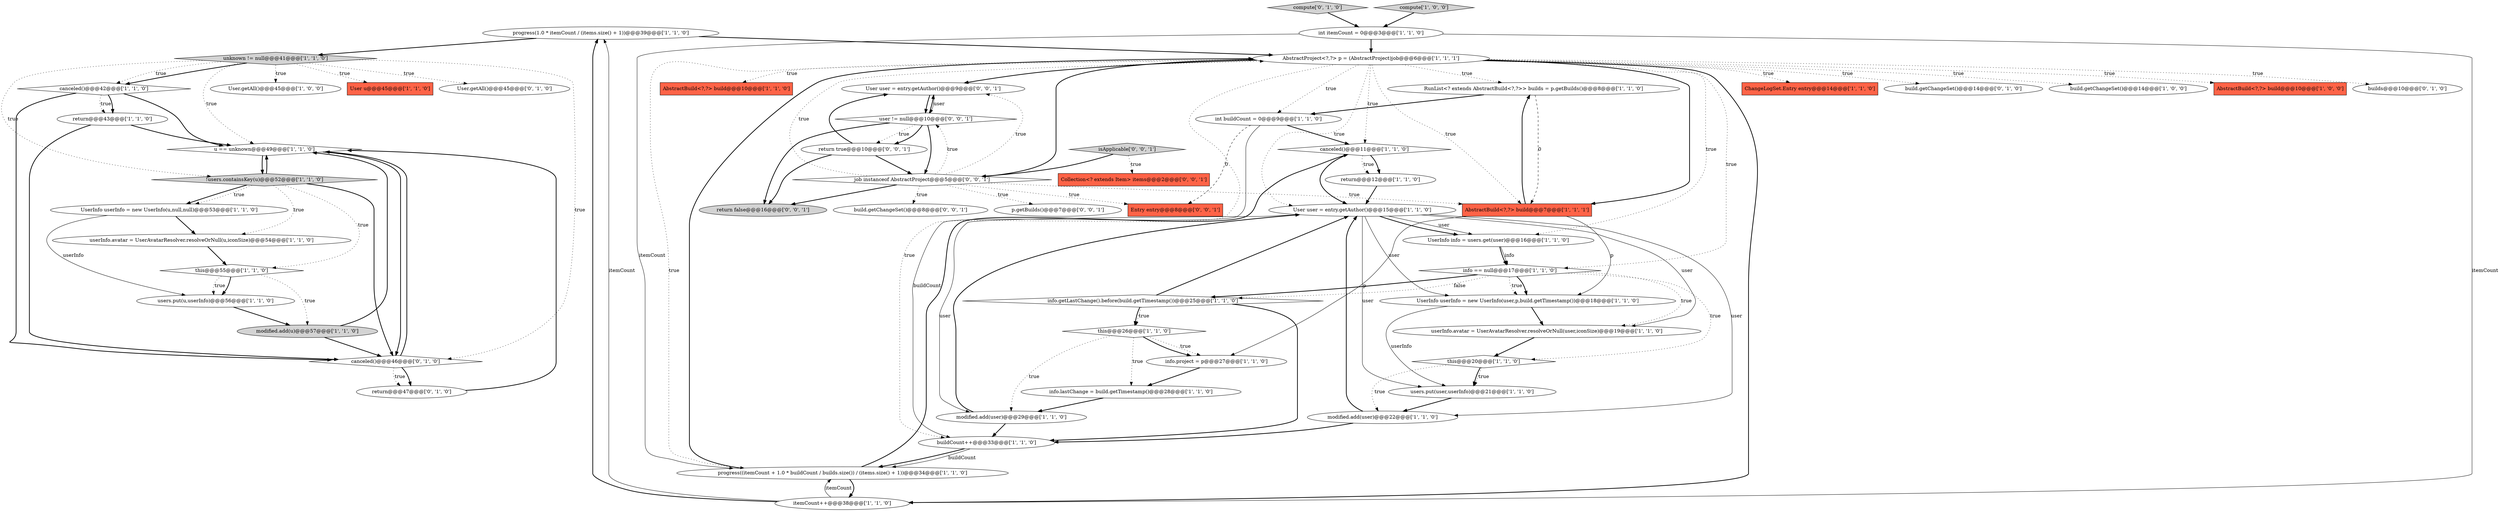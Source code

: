 digraph {
14 [style = filled, label = "u == unknown@@@49@@@['1', '1', '0']", fillcolor = white, shape = diamond image = "AAA0AAABBB1BBB"];
40 [style = filled, label = "ChangeLogSet.Entry entry@@@14@@@['1', '1', '0']", fillcolor = tomato, shape = box image = "AAA0AAABBB1BBB"];
29 [style = filled, label = "modified.add(user)@@@22@@@['1', '1', '0']", fillcolor = white, shape = ellipse image = "AAA0AAABBB1BBB"];
41 [style = filled, label = "build.getChangeSet()@@@14@@@['0', '1', '0']", fillcolor = white, shape = ellipse image = "AAA0AAABBB2BBB"];
27 [style = filled, label = "modified.add(u)@@@57@@@['1', '1', '0']", fillcolor = lightgray, shape = ellipse image = "AAA0AAABBB1BBB"];
48 [style = filled, label = "Collection<? extends Item> items@@@2@@@['0', '0', '1']", fillcolor = tomato, shape = box image = "AAA0AAABBB3BBB"];
28 [style = filled, label = "progress(1.0 * itemCount / (items.size() + 1))@@@39@@@['1', '1', '0']", fillcolor = white, shape = ellipse image = "AAA0AAABBB1BBB"];
1 [style = filled, label = "this@@@55@@@['1', '1', '0']", fillcolor = white, shape = diamond image = "AAA0AAABBB1BBB"];
13 [style = filled, label = "canceled()@@@11@@@['1', '1', '0']", fillcolor = white, shape = diamond image = "AAA0AAABBB1BBB"];
6 [style = filled, label = "int buildCount = 0@@@9@@@['1', '1', '0']", fillcolor = white, shape = ellipse image = "AAA0AAABBB1BBB"];
7 [style = filled, label = "progress((itemCount + 1.0 * buildCount / builds.size()) / (items.size() + 1))@@@34@@@['1', '1', '0']", fillcolor = white, shape = ellipse image = "AAA0AAABBB1BBB"];
15 [style = filled, label = "build.getChangeSet()@@@14@@@['1', '0', '0']", fillcolor = white, shape = ellipse image = "AAA0AAABBB1BBB"];
16 [style = filled, label = "User.getAll()@@@45@@@['1', '0', '0']", fillcolor = white, shape = ellipse image = "AAA0AAABBB1BBB"];
17 [style = filled, label = "!users.containsKey(u)@@@52@@@['1', '1', '0']", fillcolor = lightgray, shape = diamond image = "AAA0AAABBB1BBB"];
56 [style = filled, label = "Entry entry@@@8@@@['0', '0', '1']", fillcolor = tomato, shape = box image = "AAA0AAABBB3BBB"];
36 [style = filled, label = "int itemCount = 0@@@3@@@['1', '1', '0']", fillcolor = white, shape = ellipse image = "AAA0AAABBB1BBB"];
47 [style = filled, label = "build.getChangeSet()@@@8@@@['0', '0', '1']", fillcolor = white, shape = ellipse image = "AAA0AAABBB3BBB"];
0 [style = filled, label = "AbstractProject<?,?> p = (AbstractProject)job@@@6@@@['1', '1', '1']", fillcolor = white, shape = ellipse image = "AAA0AAABBB1BBB"];
18 [style = filled, label = "RunList<? extends AbstractBuild<?,?>> builds = p.getBuilds()@@@8@@@['1', '1', '0']", fillcolor = white, shape = ellipse image = "AAA0AAABBB1BBB"];
4 [style = filled, label = "AbstractBuild<?,?> build@@@10@@@['1', '0', '0']", fillcolor = tomato, shape = box image = "AAA0AAABBB1BBB"];
10 [style = filled, label = "info == null@@@17@@@['1', '1', '0']", fillcolor = white, shape = diamond image = "AAA0AAABBB1BBB"];
30 [style = filled, label = "userInfo.avatar = UserAvatarResolver.resolveOrNull(user,iconSize)@@@19@@@['1', '1', '0']", fillcolor = white, shape = ellipse image = "AAA0AAABBB1BBB"];
19 [style = filled, label = "this@@@20@@@['1', '1', '0']", fillcolor = white, shape = diamond image = "AAA0AAABBB1BBB"];
34 [style = filled, label = "info.getLastChange().before(build.getTimestamp())@@@25@@@['1', '1', '0']", fillcolor = white, shape = diamond image = "AAA0AAABBB1BBB"];
42 [style = filled, label = "builds@@@10@@@['0', '1', '0']", fillcolor = white, shape = ellipse image = "AAA0AAABBB2BBB"];
45 [style = filled, label = "compute['0', '1', '0']", fillcolor = lightgray, shape = diamond image = "AAA0AAABBB2BBB"];
3 [style = filled, label = "canceled()@@@42@@@['1', '1', '0']", fillcolor = white, shape = diamond image = "AAA0AAABBB1BBB"];
9 [style = filled, label = "info.project = p@@@27@@@['1', '1', '0']", fillcolor = white, shape = ellipse image = "AAA0AAABBB1BBB"];
33 [style = filled, label = "UserInfo info = users.get(user)@@@16@@@['1', '1', '0']", fillcolor = white, shape = ellipse image = "AAA0AAABBB1BBB"];
44 [style = filled, label = "canceled()@@@46@@@['0', '1', '0']", fillcolor = white, shape = diamond image = "AAA1AAABBB2BBB"];
31 [style = filled, label = "User u@@@45@@@['1', '1', '0']", fillcolor = tomato, shape = box image = "AAA0AAABBB1BBB"];
22 [style = filled, label = "users.put(u,userInfo)@@@56@@@['1', '1', '0']", fillcolor = white, shape = ellipse image = "AAA0AAABBB1BBB"];
24 [style = filled, label = "this@@@26@@@['1', '1', '0']", fillcolor = white, shape = diamond image = "AAA0AAABBB1BBB"];
25 [style = filled, label = "users.put(user,userInfo)@@@21@@@['1', '1', '0']", fillcolor = white, shape = ellipse image = "AAA0AAABBB1BBB"];
8 [style = filled, label = "itemCount++@@@38@@@['1', '1', '0']", fillcolor = white, shape = ellipse image = "AAA0AAABBB1BBB"];
35 [style = filled, label = "buildCount++@@@33@@@['1', '1', '0']", fillcolor = white, shape = ellipse image = "AAA0AAABBB1BBB"];
55 [style = filled, label = "return true@@@10@@@['0', '0', '1']", fillcolor = white, shape = ellipse image = "AAA0AAABBB3BBB"];
51 [style = filled, label = "return false@@@16@@@['0', '0', '1']", fillcolor = lightgray, shape = ellipse image = "AAA0AAABBB3BBB"];
39 [style = filled, label = "AbstractBuild<?,?> build@@@7@@@['1', '1', '1']", fillcolor = tomato, shape = box image = "AAA0AAABBB1BBB"];
46 [style = filled, label = "return@@@47@@@['0', '1', '0']", fillcolor = white, shape = ellipse image = "AAA1AAABBB2BBB"];
52 [style = filled, label = "job instanceof AbstractProject@@@5@@@['0', '0', '1']", fillcolor = white, shape = diamond image = "AAA0AAABBB3BBB"];
26 [style = filled, label = "return@@@43@@@['1', '1', '0']", fillcolor = white, shape = ellipse image = "AAA0AAABBB1BBB"];
5 [style = filled, label = "User user = entry.getAuthor()@@@15@@@['1', '1', '0']", fillcolor = white, shape = ellipse image = "AAA0AAABBB1BBB"];
23 [style = filled, label = "return@@@12@@@['1', '1', '0']", fillcolor = white, shape = ellipse image = "AAA0AAABBB1BBB"];
50 [style = filled, label = "isApplicable['0', '0', '1']", fillcolor = lightgray, shape = diamond image = "AAA0AAABBB3BBB"];
53 [style = filled, label = "User user = entry.getAuthor()@@@9@@@['0', '0', '1']", fillcolor = white, shape = ellipse image = "AAA0AAABBB3BBB"];
54 [style = filled, label = "user != null@@@10@@@['0', '0', '1']", fillcolor = white, shape = diamond image = "AAA0AAABBB3BBB"];
11 [style = filled, label = "UserInfo userInfo = new UserInfo(u,null,null)@@@53@@@['1', '1', '0']", fillcolor = white, shape = ellipse image = "AAA0AAABBB1BBB"];
12 [style = filled, label = "UserInfo userInfo = new UserInfo(user,p,build.getTimestamp())@@@18@@@['1', '1', '0']", fillcolor = white, shape = ellipse image = "AAA0AAABBB1BBB"];
37 [style = filled, label = "compute['1', '0', '0']", fillcolor = lightgray, shape = diamond image = "AAA0AAABBB1BBB"];
20 [style = filled, label = "AbstractBuild<?,?> build@@@10@@@['1', '1', '0']", fillcolor = tomato, shape = box image = "AAA0AAABBB1BBB"];
21 [style = filled, label = "unknown != null@@@41@@@['1', '1', '0']", fillcolor = lightgray, shape = diamond image = "AAA0AAABBB1BBB"];
2 [style = filled, label = "modified.add(user)@@@29@@@['1', '1', '0']", fillcolor = white, shape = ellipse image = "AAA0AAABBB1BBB"];
43 [style = filled, label = "User.getAll()@@@45@@@['0', '1', '0']", fillcolor = white, shape = ellipse image = "AAA0AAABBB2BBB"];
38 [style = filled, label = "userInfo.avatar = UserAvatarResolver.resolveOrNull(u,iconSize)@@@54@@@['1', '1', '0']", fillcolor = white, shape = ellipse image = "AAA0AAABBB1BBB"];
32 [style = filled, label = "info.lastChange = build.getTimestamp()@@@28@@@['1', '1', '0']", fillcolor = white, shape = ellipse image = "AAA0AAABBB1BBB"];
49 [style = filled, label = "p.getBuilds()@@@7@@@['0', '0', '1']", fillcolor = white, shape = ellipse image = "AAA0AAABBB3BBB"];
28->21 [style = bold, label=""];
0->10 [style = dotted, label="true"];
21->3 [style = bold, label=""];
12->25 [style = solid, label="userInfo"];
0->6 [style = dotted, label="true"];
5->33 [style = solid, label="user"];
52->54 [style = dotted, label="true"];
1->27 [style = dotted, label="true"];
50->48 [style = dotted, label="true"];
10->12 [style = dotted, label="true"];
53->54 [style = solid, label="user"];
21->44 [style = dotted, label="true"];
18->39 [style = dashed, label="0"];
0->13 [style = dotted, label="true"];
17->14 [style = bold, label=""];
0->8 [style = bold, label=""];
39->18 [style = bold, label=""];
12->30 [style = bold, label=""];
7->13 [style = bold, label=""];
34->24 [style = dotted, label="true"];
21->43 [style = dotted, label="true"];
0->42 [style = dotted, label="true"];
5->25 [style = solid, label="user"];
7->0 [style = bold, label=""];
0->53 [style = bold, label=""];
5->33 [style = bold, label=""];
5->30 [style = solid, label="user"];
17->38 [style = dotted, label="true"];
21->14 [style = dotted, label="true"];
54->51 [style = bold, label=""];
5->29 [style = solid, label="user"];
1->22 [style = bold, label=""];
28->0 [style = bold, label=""];
52->39 [style = dotted, label="true"];
52->56 [style = dotted, label="true"];
5->12 [style = solid, label="user"];
14->17 [style = bold, label=""];
3->26 [style = dotted, label="true"];
27->44 [style = bold, label=""];
3->14 [style = bold, label=""];
36->8 [style = solid, label="itemCount"];
44->46 [style = bold, label=""];
17->1 [style = dotted, label="true"];
0->7 [style = dotted, label="true"];
21->17 [style = dotted, label="true"];
29->5 [style = bold, label=""];
0->33 [style = dotted, label="true"];
33->10 [style = solid, label="info"];
32->2 [style = bold, label=""];
52->51 [style = bold, label=""];
10->34 [style = dotted, label="false"];
0->20 [style = dotted, label="true"];
23->5 [style = bold, label=""];
0->15 [style = dotted, label="true"];
17->11 [style = bold, label=""];
0->18 [style = dotted, label="true"];
6->35 [style = solid, label="buildCount"];
17->11 [style = dotted, label="true"];
34->35 [style = bold, label=""];
9->32 [style = bold, label=""];
55->52 [style = bold, label=""];
10->19 [style = dotted, label="true"];
10->34 [style = bold, label=""];
13->5 [style = bold, label=""];
18->6 [style = bold, label=""];
52->0 [style = bold, label=""];
52->49 [style = dotted, label="true"];
53->54 [style = bold, label=""];
7->8 [style = bold, label=""];
33->10 [style = bold, label=""];
13->23 [style = bold, label=""];
29->35 [style = bold, label=""];
0->39 [style = bold, label=""];
21->3 [style = dotted, label="true"];
38->1 [style = bold, label=""];
35->7 [style = bold, label=""];
26->14 [style = bold, label=""];
54->52 [style = bold, label=""];
0->35 [style = dotted, label="true"];
11->38 [style = bold, label=""];
13->23 [style = dotted, label="true"];
19->25 [style = bold, label=""];
39->12 [style = solid, label="p"];
17->44 [style = bold, label=""];
46->14 [style = bold, label=""];
24->9 [style = dotted, label="true"];
8->7 [style = solid, label="itemCount"];
36->7 [style = solid, label="itemCount"];
19->29 [style = dotted, label="true"];
36->0 [style = bold, label=""];
24->9 [style = bold, label=""];
55->53 [style = bold, label=""];
19->25 [style = dotted, label="true"];
52->53 [style = dotted, label="true"];
6->56 [style = dashed, label="0"];
21->16 [style = dotted, label="true"];
21->31 [style = dotted, label="true"];
52->47 [style = dotted, label="true"];
39->9 [style = solid, label="p"];
54->55 [style = dotted, label="true"];
5->2 [style = solid, label="user"];
35->7 [style = solid, label="buildCount"];
44->46 [style = dotted, label="true"];
27->14 [style = bold, label=""];
25->29 [style = bold, label=""];
54->55 [style = bold, label=""];
3->26 [style = bold, label=""];
11->22 [style = solid, label="userInfo"];
1->22 [style = dotted, label="true"];
2->5 [style = bold, label=""];
34->5 [style = bold, label=""];
34->24 [style = bold, label=""];
55->51 [style = bold, label=""];
52->0 [style = dotted, label="true"];
22->27 [style = bold, label=""];
24->2 [style = dotted, label="true"];
6->13 [style = bold, label=""];
10->30 [style = dotted, label="true"];
8->28 [style = solid, label="itemCount"];
0->40 [style = dotted, label="true"];
14->44 [style = bold, label=""];
0->5 [style = dotted, label="true"];
10->12 [style = bold, label=""];
45->36 [style = bold, label=""];
37->36 [style = bold, label=""];
8->28 [style = bold, label=""];
24->32 [style = dotted, label="true"];
50->52 [style = bold, label=""];
0->41 [style = dotted, label="true"];
26->44 [style = bold, label=""];
0->4 [style = dotted, label="true"];
44->14 [style = bold, label=""];
2->35 [style = bold, label=""];
30->19 [style = bold, label=""];
3->44 [style = bold, label=""];
0->39 [style = dotted, label="true"];
54->53 [style = bold, label=""];
}
